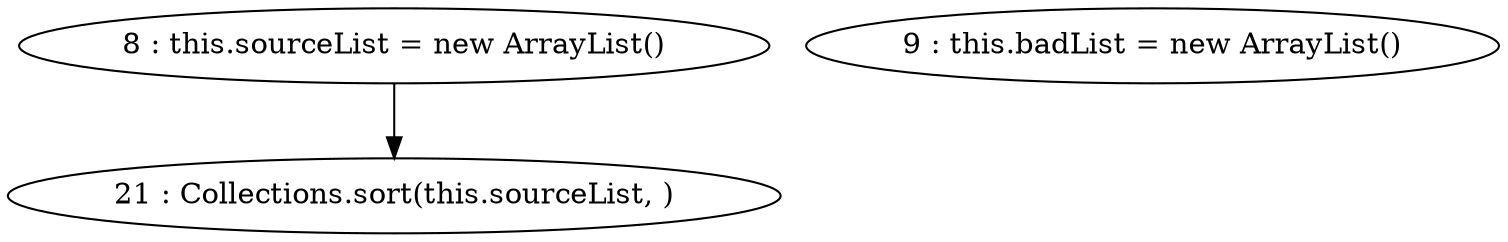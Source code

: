 digraph G {
"8 : this.sourceList = new ArrayList()"
"8 : this.sourceList = new ArrayList()" -> "21 : Collections.sort(this.sourceList, )"
"9 : this.badList = new ArrayList()"
"21 : Collections.sort(this.sourceList, )"
}